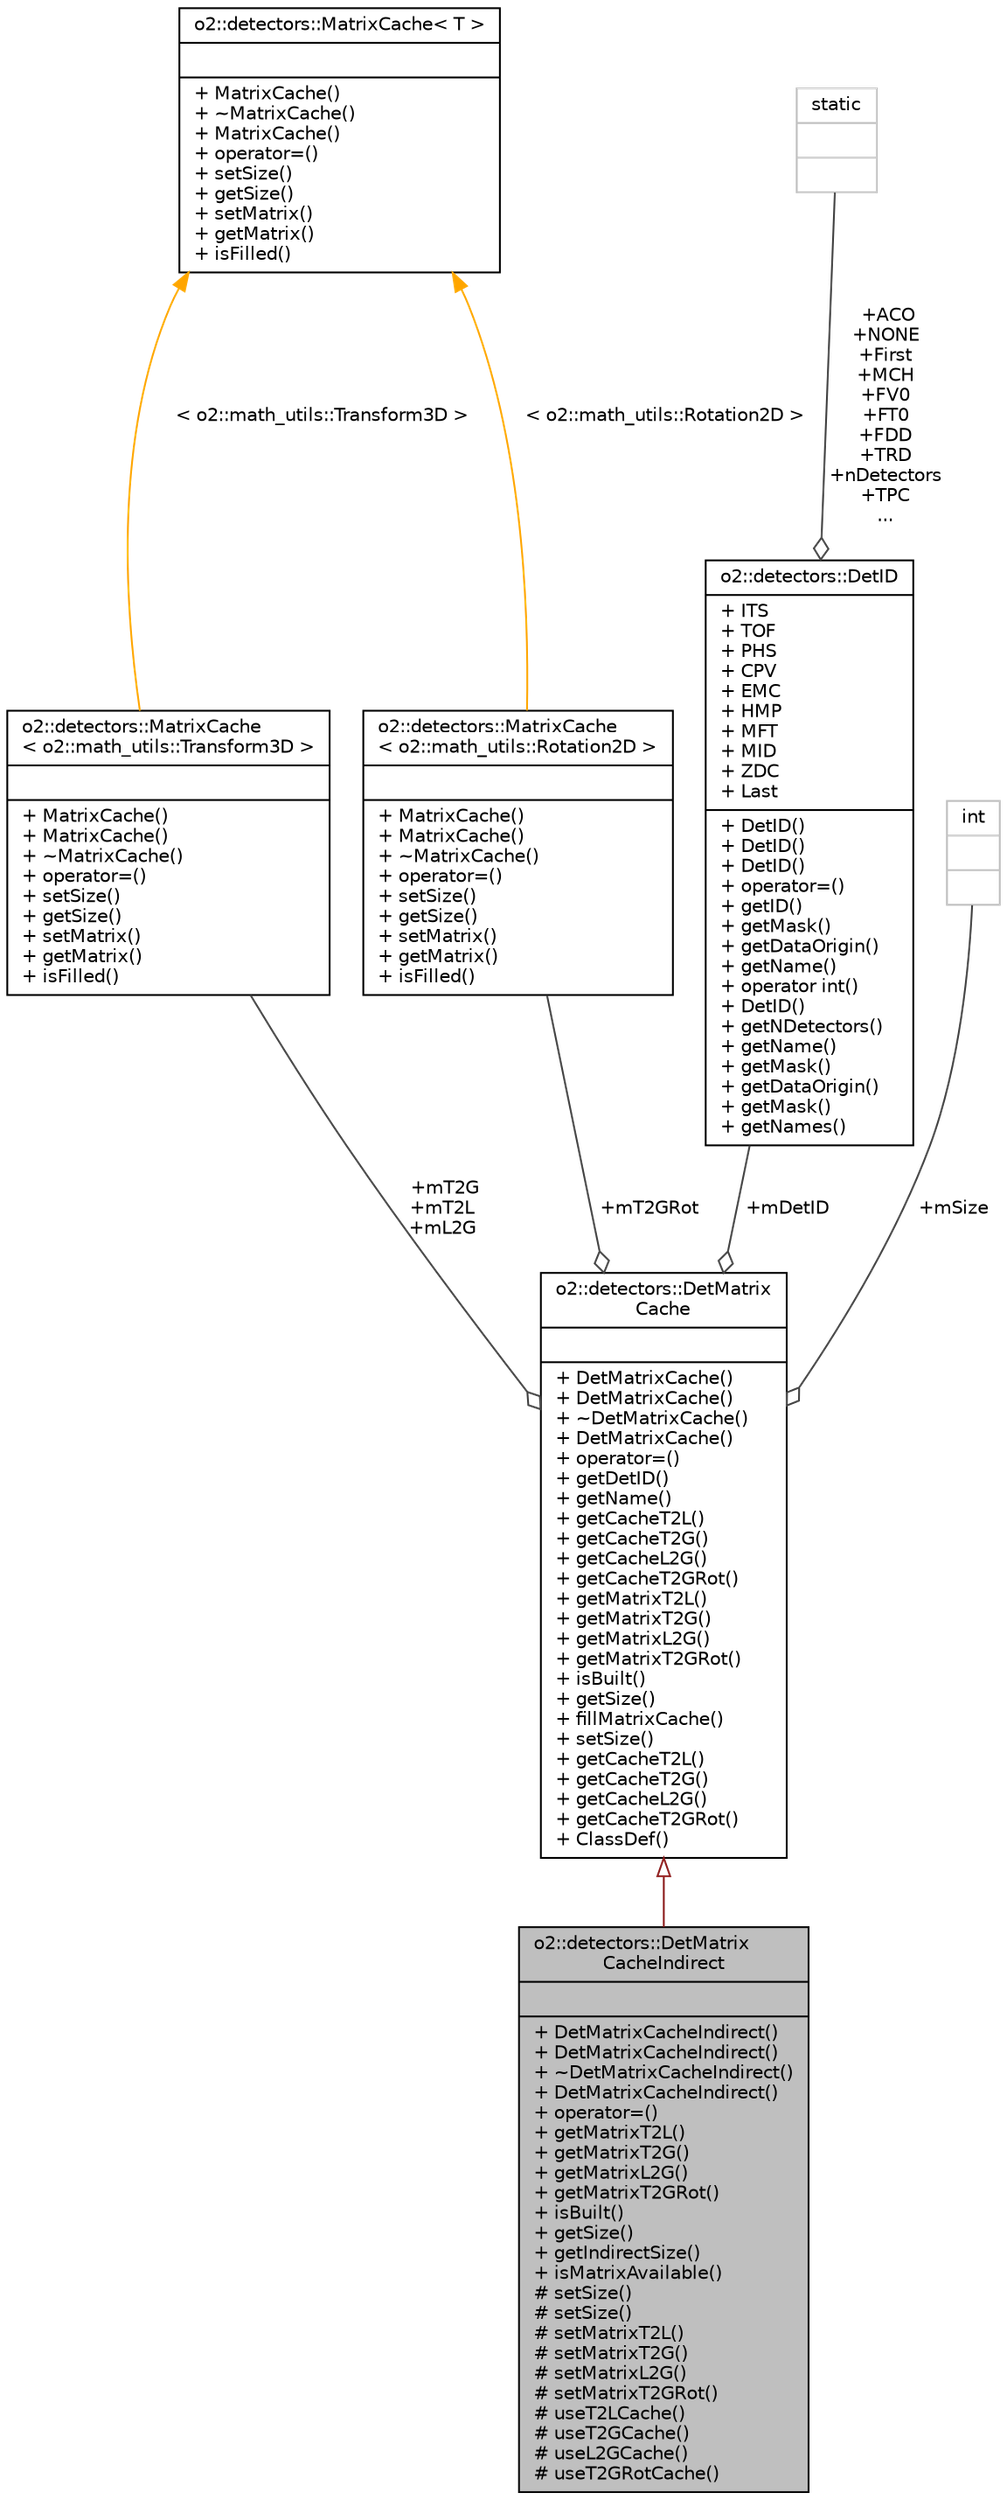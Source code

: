 digraph "o2::detectors::DetMatrixCacheIndirect"
{
 // INTERACTIVE_SVG=YES
  bgcolor="transparent";
  edge [fontname="Helvetica",fontsize="10",labelfontname="Helvetica",labelfontsize="10"];
  node [fontname="Helvetica",fontsize="10",shape=record];
  Node3 [label="{o2::detectors::DetMatrix\lCacheIndirect\n||+ DetMatrixCacheIndirect()\l+ DetMatrixCacheIndirect()\l+ ~DetMatrixCacheIndirect()\l+ DetMatrixCacheIndirect()\l+ operator=()\l+ getMatrixT2L()\l+ getMatrixT2G()\l+ getMatrixL2G()\l+ getMatrixT2GRot()\l+ isBuilt()\l+ getSize()\l+ getIndirectSize()\l+ isMatrixAvailable()\l# setSize()\l# setSize()\l# setMatrixT2L()\l# setMatrixT2G()\l# setMatrixL2G()\l# setMatrixT2GRot()\l# useT2LCache()\l# useT2GCache()\l# useL2GCache()\l# useT2GRotCache()\l}",height=0.2,width=0.4,color="black", fillcolor="grey75", style="filled", fontcolor="black"];
  Node4 -> Node3 [dir="back",color="firebrick4",fontsize="10",style="solid",arrowtail="onormal",fontname="Helvetica"];
  Node4 [label="{o2::detectors::DetMatrix\lCache\n||+ DetMatrixCache()\l+ DetMatrixCache()\l+ ~DetMatrixCache()\l+ DetMatrixCache()\l+ operator=()\l+ getDetID()\l+ getName()\l+ getCacheT2L()\l+ getCacheT2G()\l+ getCacheL2G()\l+ getCacheT2GRot()\l+ getMatrixT2L()\l+ getMatrixT2G()\l+ getMatrixL2G()\l+ getMatrixT2GRot()\l+ isBuilt()\l+ getSize()\l+ fillMatrixCache()\l+ setSize()\l+ getCacheT2L()\l+ getCacheT2G()\l+ getCacheL2G()\l+ getCacheT2GRot()\l+ ClassDef()\l}",height=0.2,width=0.4,color="black",URL="$df/d06/classo2_1_1detectors_1_1DetMatrixCache.html"];
  Node5 -> Node4 [color="grey25",fontsize="10",style="solid",label=" +mT2G\n+mT2L\n+mL2G" ,arrowhead="odiamond",fontname="Helvetica"];
  Node5 [label="{o2::detectors::MatrixCache\l\< o2::math_utils::Transform3D \>\n||+ MatrixCache()\l+ MatrixCache()\l+ ~MatrixCache()\l+ operator=()\l+ setSize()\l+ getSize()\l+ setMatrix()\l+ getMatrix()\l+ isFilled()\l}",height=0.2,width=0.4,color="black",URL="$d4/daa/classo2_1_1detectors_1_1MatrixCache.html"];
  Node6 -> Node5 [dir="back",color="orange",fontsize="10",style="solid",label=" \< o2::math_utils::Transform3D \>" ,fontname="Helvetica"];
  Node6 [label="{o2::detectors::MatrixCache\< T \>\n||+ MatrixCache()\l+ ~MatrixCache()\l+ MatrixCache()\l+ operator=()\l+ setSize()\l+ getSize()\l+ setMatrix()\l+ getMatrix()\l+ isFilled()\l}",height=0.2,width=0.4,color="black",URL="$d4/daa/classo2_1_1detectors_1_1MatrixCache.html",tooltip="MatrixCache is a vector of cached transform matrices (per sensor) for specific Transformation type..."];
  Node7 -> Node4 [color="grey25",fontsize="10",style="solid",label=" +mDetID" ,arrowhead="odiamond",fontname="Helvetica"];
  Node7 [label="{o2::detectors::DetID\n|+ ITS\l+ TOF\l+ PHS\l+ CPV\l+ EMC\l+ HMP\l+ MFT\l+ MID\l+ ZDC\l+ Last\l|+ DetID()\l+ DetID()\l+ DetID()\l+ operator=()\l+ getID()\l+ getMask()\l+ getDataOrigin()\l+ getName()\l+ operator int()\l+ DetID()\l+ getNDetectors()\l+ getName()\l+ getMask()\l+ getDataOrigin()\l+ getMask()\l+ getNames()\l}",height=0.2,width=0.4,color="black",URL="$d6/dd5/classo2_1_1detectors_1_1DetID.html",tooltip="Static class with identifiers, bitmasks and names for ALICE detectors. "];
  Node8 -> Node7 [color="grey25",fontsize="10",style="solid",label=" +ACO\n+NONE\n+First\n+MCH\n+FV0\n+FT0\n+FDD\n+TRD\n+nDetectors\n+TPC\n..." ,arrowhead="odiamond",fontname="Helvetica"];
  Node8 [label="{static\n||}",height=0.2,width=0.4,color="grey75"];
  Node9 -> Node4 [color="grey25",fontsize="10",style="solid",label=" +mSize" ,arrowhead="odiamond",fontname="Helvetica"];
  Node9 [label="{int\n||}",height=0.2,width=0.4,color="grey75"];
  Node10 -> Node4 [color="grey25",fontsize="10",style="solid",label=" +mT2GRot" ,arrowhead="odiamond",fontname="Helvetica"];
  Node10 [label="{o2::detectors::MatrixCache\l\< o2::math_utils::Rotation2D \>\n||+ MatrixCache()\l+ MatrixCache()\l+ ~MatrixCache()\l+ operator=()\l+ setSize()\l+ getSize()\l+ setMatrix()\l+ getMatrix()\l+ isFilled()\l}",height=0.2,width=0.4,color="black",URL="$d4/daa/classo2_1_1detectors_1_1MatrixCache.html"];
  Node6 -> Node10 [dir="back",color="orange",fontsize="10",style="solid",label=" \< o2::math_utils::Rotation2D \>" ,fontname="Helvetica"];
}
